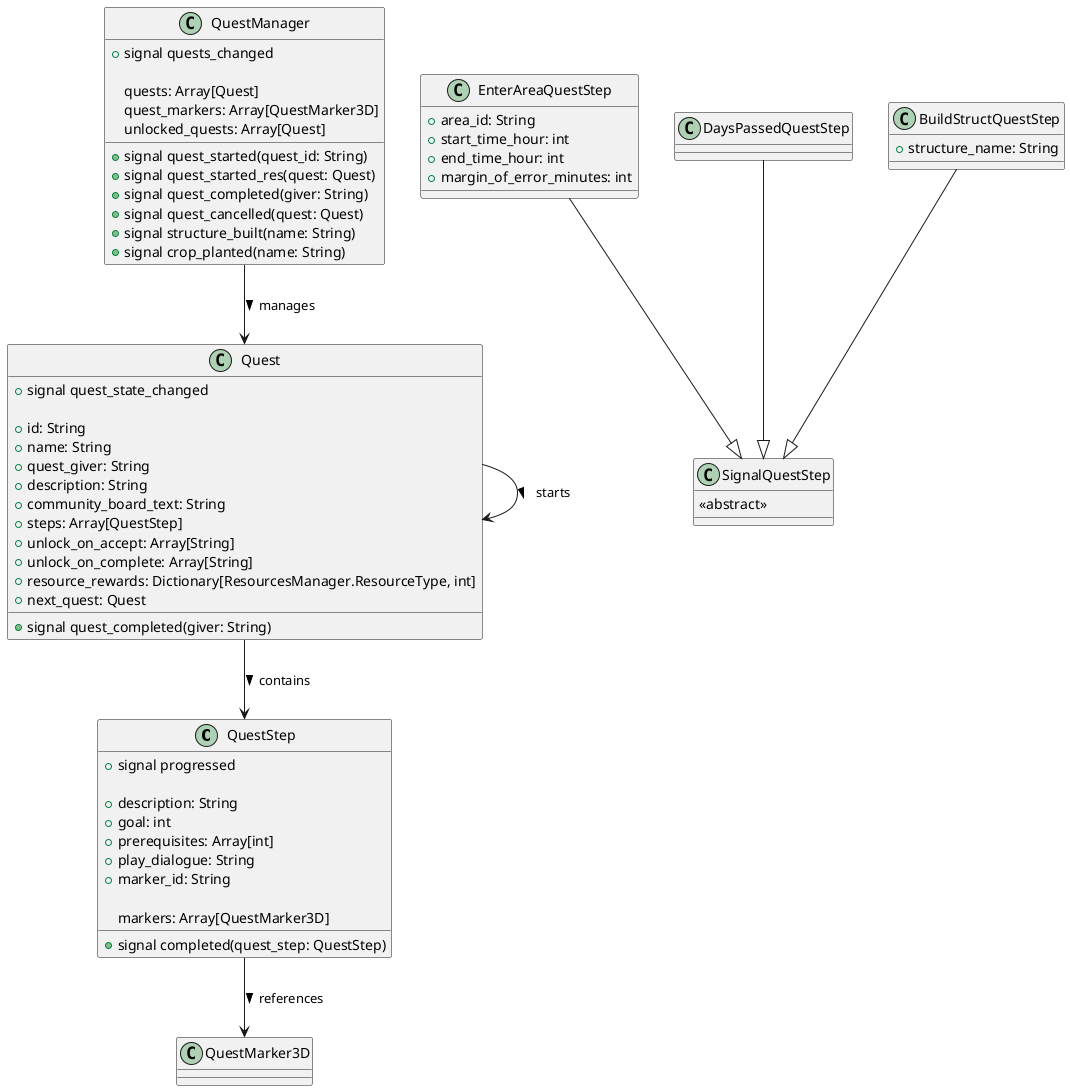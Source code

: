 @startuml

class QuestStep {
  +signal progressed
  +signal completed(quest_step: QuestStep)

  +description: String
  +goal: int
  +prerequisites: Array[int]
  +play_dialogue: String
  +marker_id: String

  markers: Array[QuestMarker3D]
}

class Quest {
  +signal quest_state_changed
  +signal quest_completed(giver: String)

  +id: String
  +name: String
  +quest_giver: String
  +description: String
  +community_board_text: String
  +steps: Array[QuestStep]
  +unlock_on_accept: Array[String]
  +unlock_on_complete: Array[String]
  +resource_rewards: Dictionary[ResourcesManager.ResourceType, int]
  +next_quest: Quest
}

class QuestManager {
  +signal quest_started(quest_id: String)
  +signal quest_started_res(quest: Quest)
  +signal quests_changed
  +signal quest_completed(giver: String)
  +signal quest_cancelled(quest: Quest)
  +signal structure_built(name: String)
  +signal crop_planted(name: String)

  quests: Array[Quest]
  quest_markers: Array[QuestMarker3D]
  unlocked_quests: Array[Quest]
}

class SignalQuestStep {
  <<abstract>>
}

class EnterAreaQuestStep {
  +area_id: String
  +start_time_hour: int
  +end_time_hour: int
  +margin_of_error_minutes: int
}

class DaysPassedQuestStep

class BuildStructQuestStep {
  +structure_name: String
}


Quest --> QuestStep : contains >
Quest --> Quest : starts >
QuestManager --> Quest : manages >
QuestStep --> QuestMarker3D : references >

EnterAreaQuestStep --|> SignalQuestStep
DaysPassedQuestStep --|> SignalQuestStep
BuildStructQuestStep --|> SignalQuestStep

@enduml
